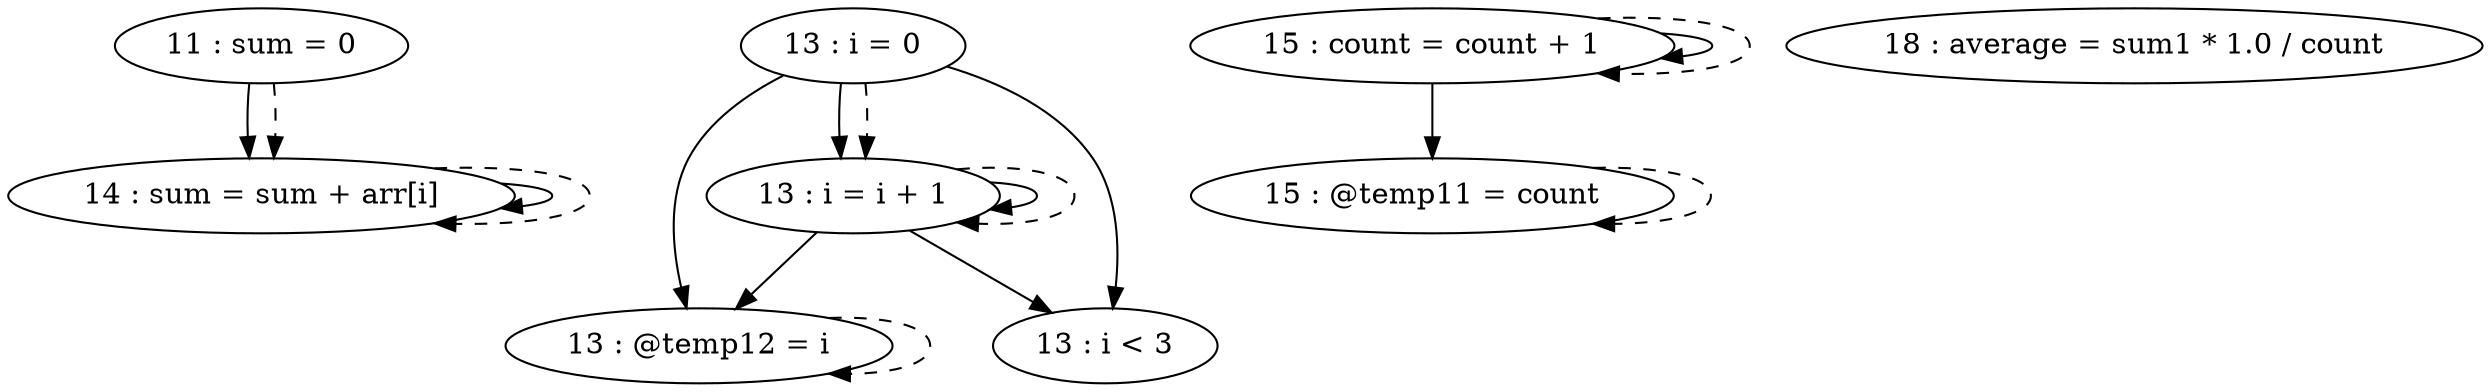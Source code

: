 digraph G {
"11 : sum = 0"
"11 : sum = 0" -> "14 : sum = sum + arr[i]"
"11 : sum = 0" -> "14 : sum = sum + arr[i]" [style=dashed]
"13 : i = 0"
"13 : i = 0" -> "13 : i = i + 1"
"13 : i = 0" -> "13 : @temp12 = i"
"13 : i = 0" -> "13 : i < 3"
"13 : i = 0" -> "13 : i = i + 1" [style=dashed]
"13 : i < 3"
"14 : sum = sum + arr[i]"
"14 : sum = sum + arr[i]" -> "14 : sum = sum + arr[i]"
"14 : sum = sum + arr[i]" -> "14 : sum = sum + arr[i]" [style=dashed]
"15 : @temp11 = count"
"15 : @temp11 = count" -> "15 : @temp11 = count" [style=dashed]
"15 : count = count + 1"
"15 : count = count + 1" -> "15 : count = count + 1"
"15 : count = count + 1" -> "15 : @temp11 = count"
"15 : count = count + 1" -> "15 : count = count + 1" [style=dashed]
"13 : @temp12 = i"
"13 : @temp12 = i" -> "13 : @temp12 = i" [style=dashed]
"13 : i = i + 1"
"13 : i = i + 1" -> "13 : i = i + 1"
"13 : i = i + 1" -> "13 : @temp12 = i"
"13 : i = i + 1" -> "13 : i < 3"
"13 : i = i + 1" -> "13 : i = i + 1" [style=dashed]
"18 : average = sum1 * 1.0 / count"
}